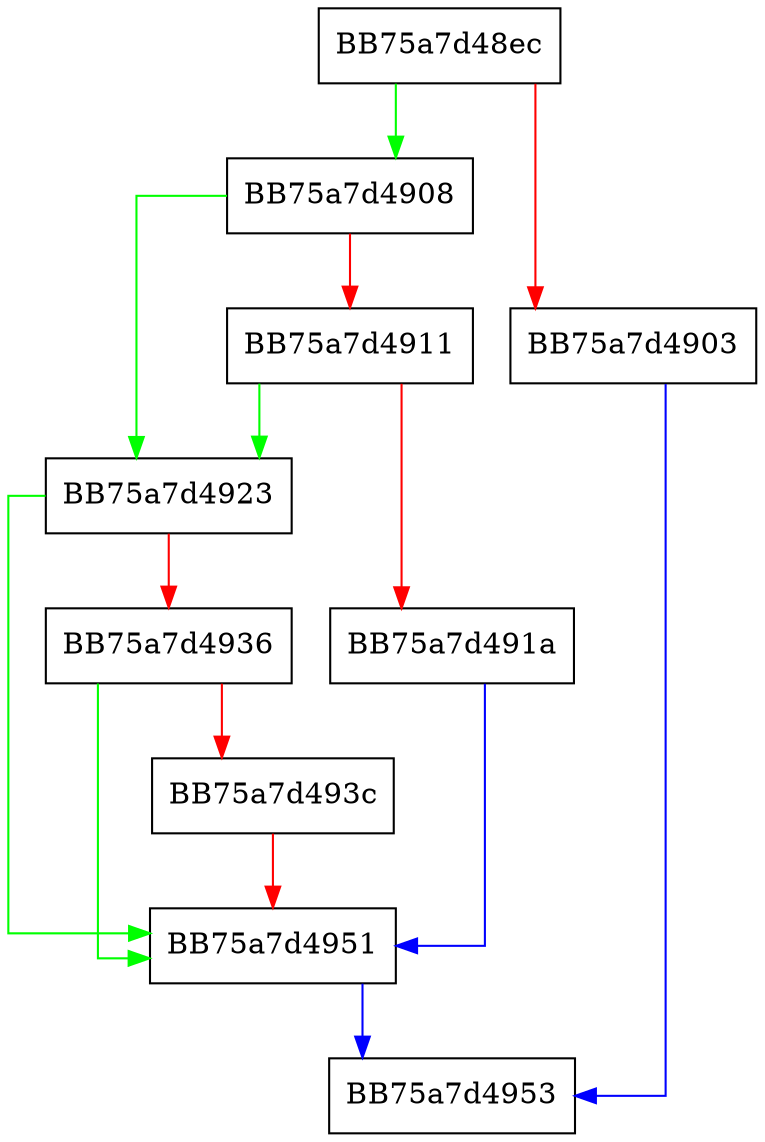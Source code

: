 digraph LUM_GetUserType {
  node [shape="box"];
  graph [splines=ortho];
  BB75a7d48ec -> BB75a7d4908 [color="green"];
  BB75a7d48ec -> BB75a7d4903 [color="red"];
  BB75a7d4903 -> BB75a7d4953 [color="blue"];
  BB75a7d4908 -> BB75a7d4923 [color="green"];
  BB75a7d4908 -> BB75a7d4911 [color="red"];
  BB75a7d4911 -> BB75a7d4923 [color="green"];
  BB75a7d4911 -> BB75a7d491a [color="red"];
  BB75a7d491a -> BB75a7d4951 [color="blue"];
  BB75a7d4923 -> BB75a7d4951 [color="green"];
  BB75a7d4923 -> BB75a7d4936 [color="red"];
  BB75a7d4936 -> BB75a7d4951 [color="green"];
  BB75a7d4936 -> BB75a7d493c [color="red"];
  BB75a7d493c -> BB75a7d4951 [color="red"];
  BB75a7d4951 -> BB75a7d4953 [color="blue"];
}
